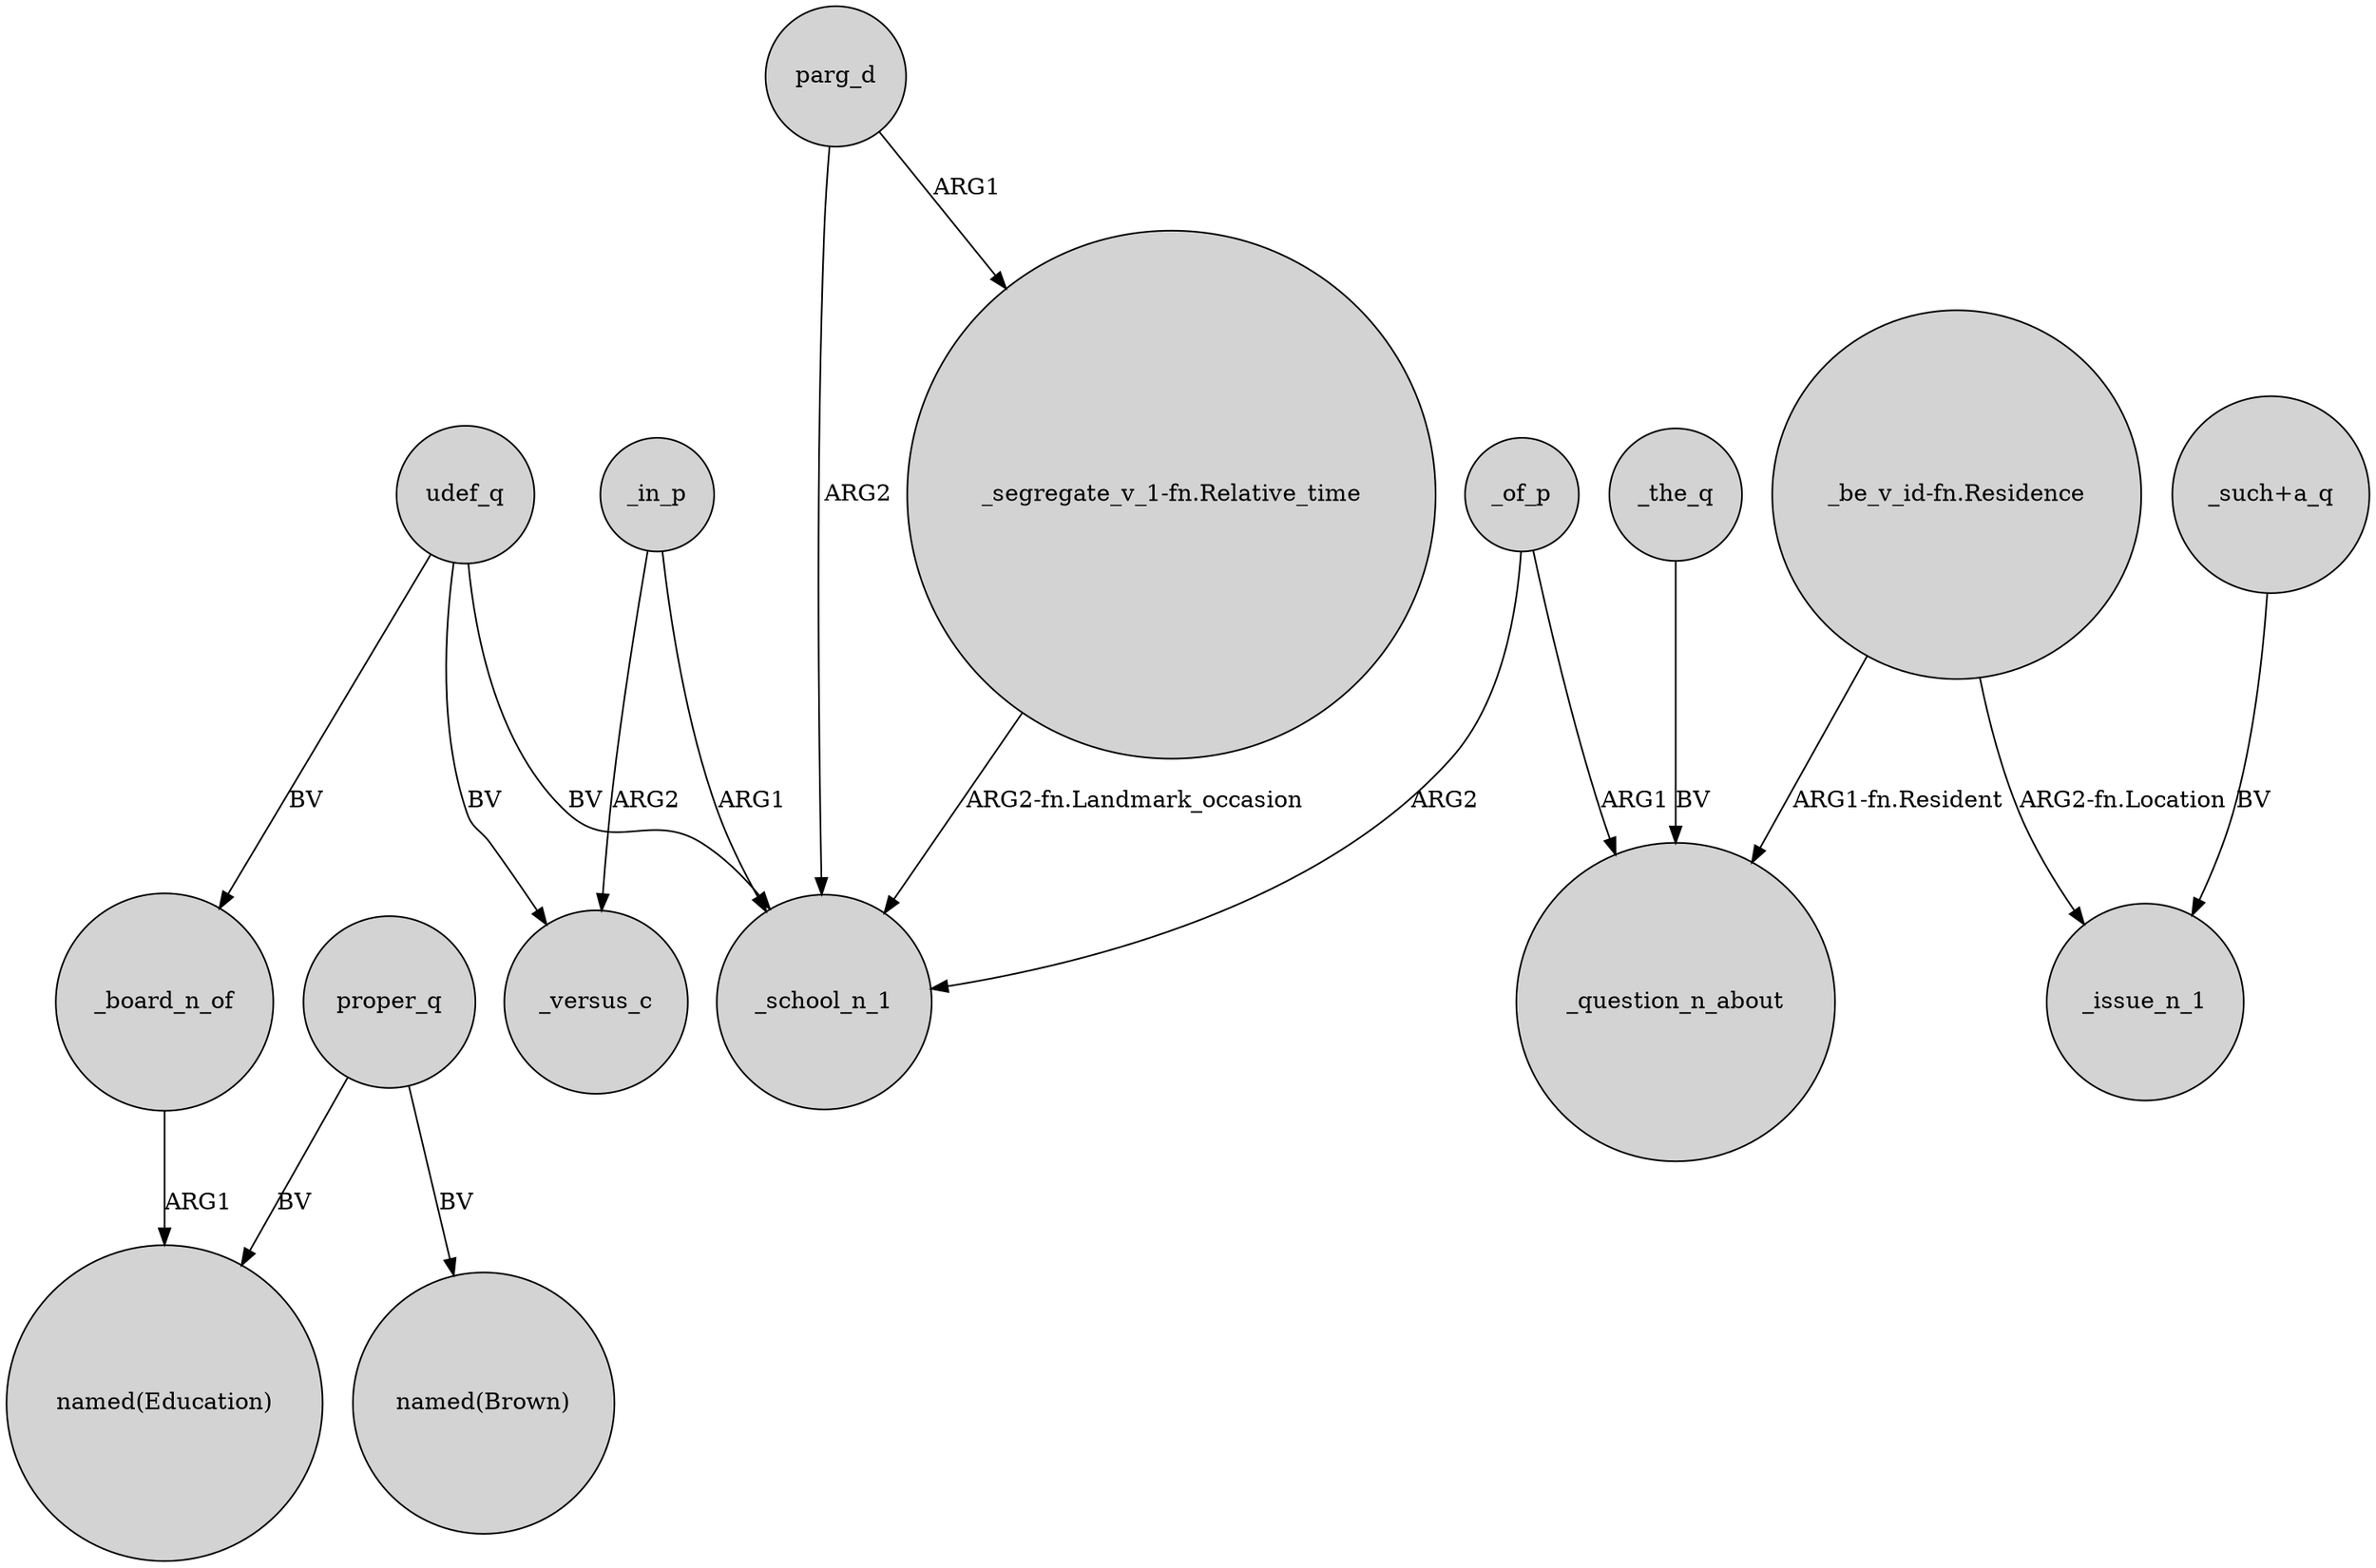 digraph {
	node [shape=circle style=filled]
	proper_q -> "named(Education)" [label=BV]
	_of_p -> _school_n_1 [label=ARG2]
	udef_q -> _school_n_1 [label=BV]
	parg_d -> _school_n_1 [label=ARG2]
	"_be_v_id-fn.Residence" -> _question_n_about [label="ARG1-fn.Resident"]
	_of_p -> _question_n_about [label=ARG1]
	_in_p -> _school_n_1 [label=ARG1]
	_board_n_of -> "named(Education)" [label=ARG1]
	udef_q -> _versus_c [label=BV]
	proper_q -> "named(Brown)" [label=BV]
	"_be_v_id-fn.Residence" -> _issue_n_1 [label="ARG2-fn.Location"]
	udef_q -> _board_n_of [label=BV]
	"_such+a_q" -> _issue_n_1 [label=BV]
	"_segregate_v_1-fn.Relative_time" -> _school_n_1 [label="ARG2-fn.Landmark_occasion"]
	_in_p -> _versus_c [label=ARG2]
	parg_d -> "_segregate_v_1-fn.Relative_time" [label=ARG1]
	_the_q -> _question_n_about [label=BV]
}
